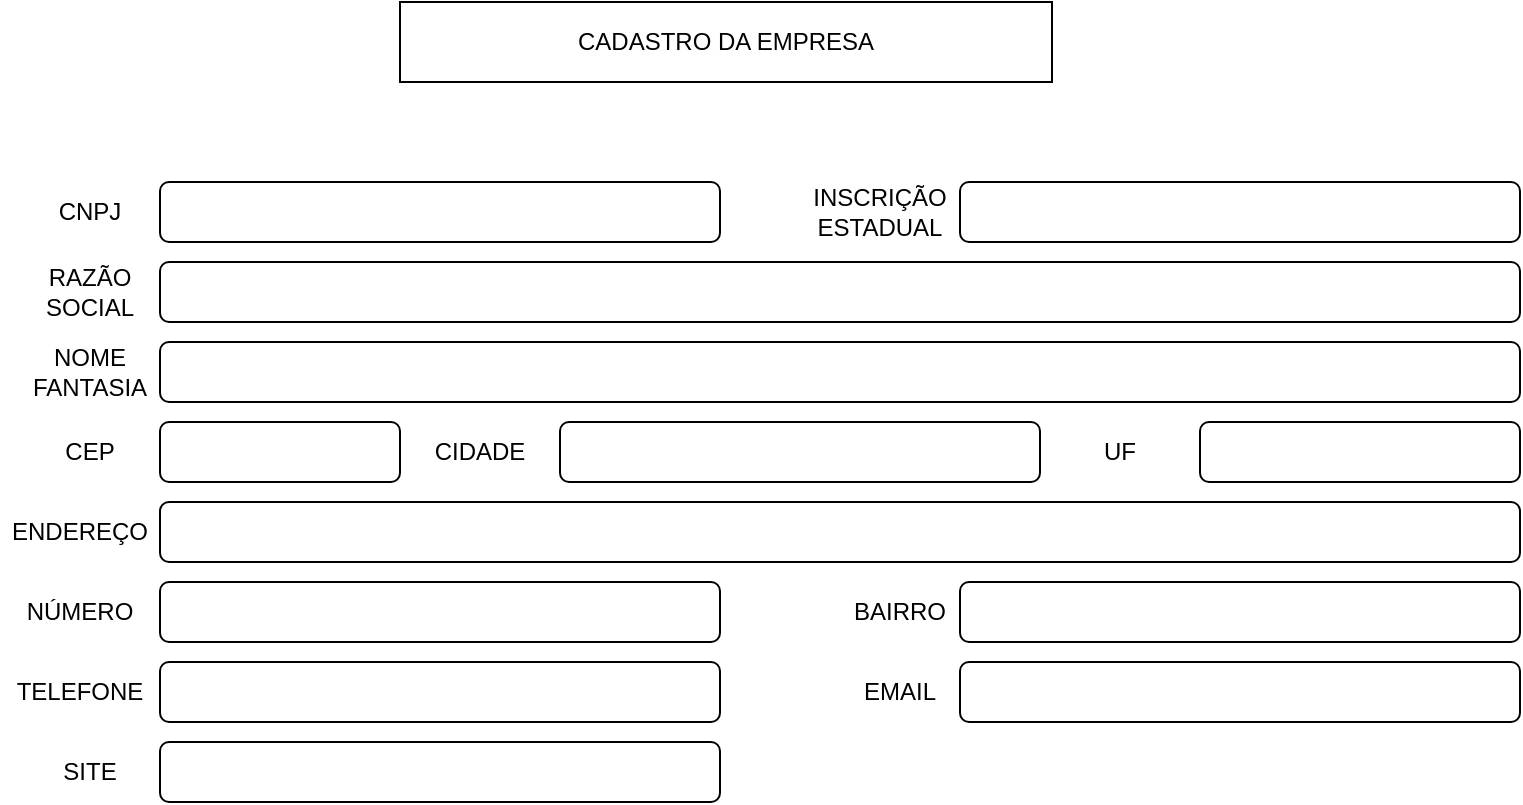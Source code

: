 <mxfile version="21.2.1" type="device">
  <diagram name="Página-1" id="19Vy41v5n2b_xbUv3eGG">
    <mxGraphModel dx="880" dy="483" grid="1" gridSize="10" guides="1" tooltips="1" connect="1" arrows="1" fold="1" page="1" pageScale="1" pageWidth="827" pageHeight="1169" math="0" shadow="0">
      <root>
        <mxCell id="0" />
        <mxCell id="1" parent="0" />
        <mxCell id="uMJtlKkwBYt2SvI9Hybp-2" value="CADASTRO DA EMPRESA" style="rounded=0;whiteSpace=wrap;html=1;" vertex="1" parent="1">
          <mxGeometry x="240" y="40" width="326" height="40" as="geometry" />
        </mxCell>
        <mxCell id="uMJtlKkwBYt2SvI9Hybp-3" value="" style="rounded=1;whiteSpace=wrap;html=1;" vertex="1" parent="1">
          <mxGeometry x="120" y="130" width="280" height="30" as="geometry" />
        </mxCell>
        <mxCell id="uMJtlKkwBYt2SvI9Hybp-4" value="CNPJ" style="text;html=1;strokeColor=none;fillColor=none;align=center;verticalAlign=middle;whiteSpace=wrap;rounded=0;" vertex="1" parent="1">
          <mxGeometry x="40" y="115" width="90" height="60" as="geometry" />
        </mxCell>
        <mxCell id="uMJtlKkwBYt2SvI9Hybp-5" value="" style="rounded=1;whiteSpace=wrap;html=1;" vertex="1" parent="1">
          <mxGeometry x="520" y="130" width="280" height="30" as="geometry" />
        </mxCell>
        <mxCell id="uMJtlKkwBYt2SvI9Hybp-6" value="INSCRIÇÃO ESTADUAL" style="text;html=1;strokeColor=none;fillColor=none;align=center;verticalAlign=middle;whiteSpace=wrap;rounded=0;" vertex="1" parent="1">
          <mxGeometry x="450" y="130" width="60" height="30" as="geometry" />
        </mxCell>
        <mxCell id="uMJtlKkwBYt2SvI9Hybp-7" value="" style="rounded=1;whiteSpace=wrap;html=1;" vertex="1" parent="1">
          <mxGeometry x="120" y="170" width="680" height="30" as="geometry" />
        </mxCell>
        <mxCell id="uMJtlKkwBYt2SvI9Hybp-9" value="RAZÃO SOCIAL" style="text;html=1;strokeColor=none;fillColor=none;align=center;verticalAlign=middle;whiteSpace=wrap;rounded=0;" vertex="1" parent="1">
          <mxGeometry x="55" y="170" width="60" height="30" as="geometry" />
        </mxCell>
        <mxCell id="uMJtlKkwBYt2SvI9Hybp-10" value="" style="rounded=1;whiteSpace=wrap;html=1;" vertex="1" parent="1">
          <mxGeometry x="120" y="210" width="680" height="30" as="geometry" />
        </mxCell>
        <mxCell id="uMJtlKkwBYt2SvI9Hybp-11" value="NOME FANTASIA" style="text;html=1;strokeColor=none;fillColor=none;align=center;verticalAlign=middle;whiteSpace=wrap;rounded=0;" vertex="1" parent="1">
          <mxGeometry x="55" y="210" width="60" height="30" as="geometry" />
        </mxCell>
        <mxCell id="uMJtlKkwBYt2SvI9Hybp-13" value="CEP" style="text;html=1;strokeColor=none;fillColor=none;align=center;verticalAlign=middle;whiteSpace=wrap;rounded=0;" vertex="1" parent="1">
          <mxGeometry x="55" y="250" width="60" height="30" as="geometry" />
        </mxCell>
        <mxCell id="uMJtlKkwBYt2SvI9Hybp-14" value="" style="rounded=1;whiteSpace=wrap;html=1;" vertex="1" parent="1">
          <mxGeometry x="120" y="250" width="120" height="30" as="geometry" />
        </mxCell>
        <mxCell id="uMJtlKkwBYt2SvI9Hybp-15" value="CIDADE" style="text;html=1;strokeColor=none;fillColor=none;align=center;verticalAlign=middle;whiteSpace=wrap;rounded=0;" vertex="1" parent="1">
          <mxGeometry x="250" y="250" width="60" height="30" as="geometry" />
        </mxCell>
        <mxCell id="uMJtlKkwBYt2SvI9Hybp-16" value="" style="rounded=1;whiteSpace=wrap;html=1;" vertex="1" parent="1">
          <mxGeometry x="320" y="250" width="240" height="30" as="geometry" />
        </mxCell>
        <mxCell id="uMJtlKkwBYt2SvI9Hybp-17" value="UF" style="text;html=1;strokeColor=none;fillColor=none;align=center;verticalAlign=middle;whiteSpace=wrap;rounded=0;" vertex="1" parent="1">
          <mxGeometry x="570" y="250" width="60" height="30" as="geometry" />
        </mxCell>
        <mxCell id="uMJtlKkwBYt2SvI9Hybp-19" value="" style="rounded=1;whiteSpace=wrap;html=1;" vertex="1" parent="1">
          <mxGeometry x="640" y="250" width="160" height="30" as="geometry" />
        </mxCell>
        <mxCell id="uMJtlKkwBYt2SvI9Hybp-20" value="" style="rounded=1;whiteSpace=wrap;html=1;" vertex="1" parent="1">
          <mxGeometry x="120" y="290" width="680" height="30" as="geometry" />
        </mxCell>
        <mxCell id="uMJtlKkwBYt2SvI9Hybp-21" value="ENDEREÇO" style="text;html=1;strokeColor=none;fillColor=none;align=center;verticalAlign=middle;whiteSpace=wrap;rounded=0;" vertex="1" parent="1">
          <mxGeometry x="50" y="290" width="60" height="30" as="geometry" />
        </mxCell>
        <mxCell id="uMJtlKkwBYt2SvI9Hybp-22" value="" style="rounded=1;whiteSpace=wrap;html=1;" vertex="1" parent="1">
          <mxGeometry x="120" y="330" width="280" height="30" as="geometry" />
        </mxCell>
        <mxCell id="uMJtlKkwBYt2SvI9Hybp-23" value="NÚMERO" style="text;html=1;strokeColor=none;fillColor=none;align=center;verticalAlign=middle;whiteSpace=wrap;rounded=0;" vertex="1" parent="1">
          <mxGeometry x="50" y="330" width="60" height="30" as="geometry" />
        </mxCell>
        <mxCell id="uMJtlKkwBYt2SvI9Hybp-24" value="" style="rounded=1;whiteSpace=wrap;html=1;" vertex="1" parent="1">
          <mxGeometry x="520" y="330" width="280" height="30" as="geometry" />
        </mxCell>
        <mxCell id="uMJtlKkwBYt2SvI9Hybp-25" value="BAIRRO" style="text;html=1;strokeColor=none;fillColor=none;align=center;verticalAlign=middle;whiteSpace=wrap;rounded=0;" vertex="1" parent="1">
          <mxGeometry x="460" y="330" width="60" height="30" as="geometry" />
        </mxCell>
        <mxCell id="uMJtlKkwBYt2SvI9Hybp-26" value="" style="rounded=1;whiteSpace=wrap;html=1;" vertex="1" parent="1">
          <mxGeometry x="120" y="370" width="280" height="30" as="geometry" />
        </mxCell>
        <mxCell id="uMJtlKkwBYt2SvI9Hybp-27" value="" style="rounded=1;whiteSpace=wrap;html=1;" vertex="1" parent="1">
          <mxGeometry x="520" y="370" width="280" height="30" as="geometry" />
        </mxCell>
        <mxCell id="uMJtlKkwBYt2SvI9Hybp-28" value="" style="rounded=1;whiteSpace=wrap;html=1;" vertex="1" parent="1">
          <mxGeometry x="120" y="410" width="280" height="30" as="geometry" />
        </mxCell>
        <mxCell id="uMJtlKkwBYt2SvI9Hybp-29" value="TELEFONE" style="text;html=1;strokeColor=none;fillColor=none;align=center;verticalAlign=middle;whiteSpace=wrap;rounded=0;" vertex="1" parent="1">
          <mxGeometry x="50" y="370" width="60" height="30" as="geometry" />
        </mxCell>
        <mxCell id="uMJtlKkwBYt2SvI9Hybp-30" value="SITE" style="text;html=1;strokeColor=none;fillColor=none;align=center;verticalAlign=middle;whiteSpace=wrap;rounded=0;" vertex="1" parent="1">
          <mxGeometry x="55" y="410" width="60" height="30" as="geometry" />
        </mxCell>
        <mxCell id="uMJtlKkwBYt2SvI9Hybp-31" value="EMAIL" style="text;html=1;strokeColor=none;fillColor=none;align=center;verticalAlign=middle;whiteSpace=wrap;rounded=0;" vertex="1" parent="1">
          <mxGeometry x="460" y="370" width="60" height="30" as="geometry" />
        </mxCell>
      </root>
    </mxGraphModel>
  </diagram>
</mxfile>
